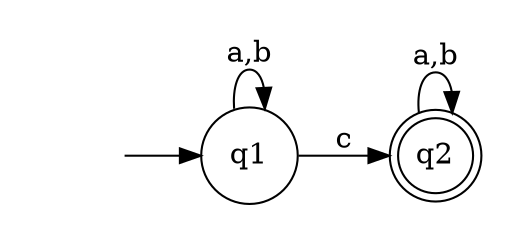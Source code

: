 digraph {
	rankdir=LR;
	margin=0.2;
	size=5;
	node [margin=0.1 shape=circle];
	q2[margin=0 shape=doublecircle];
	" "[color=white width=0];
	" " -> q1;
	q1 -> q2 [label="c"];
	q2 -> q2 [label="a,b"];
	q1 -> q1 [label="a,b"];
}
